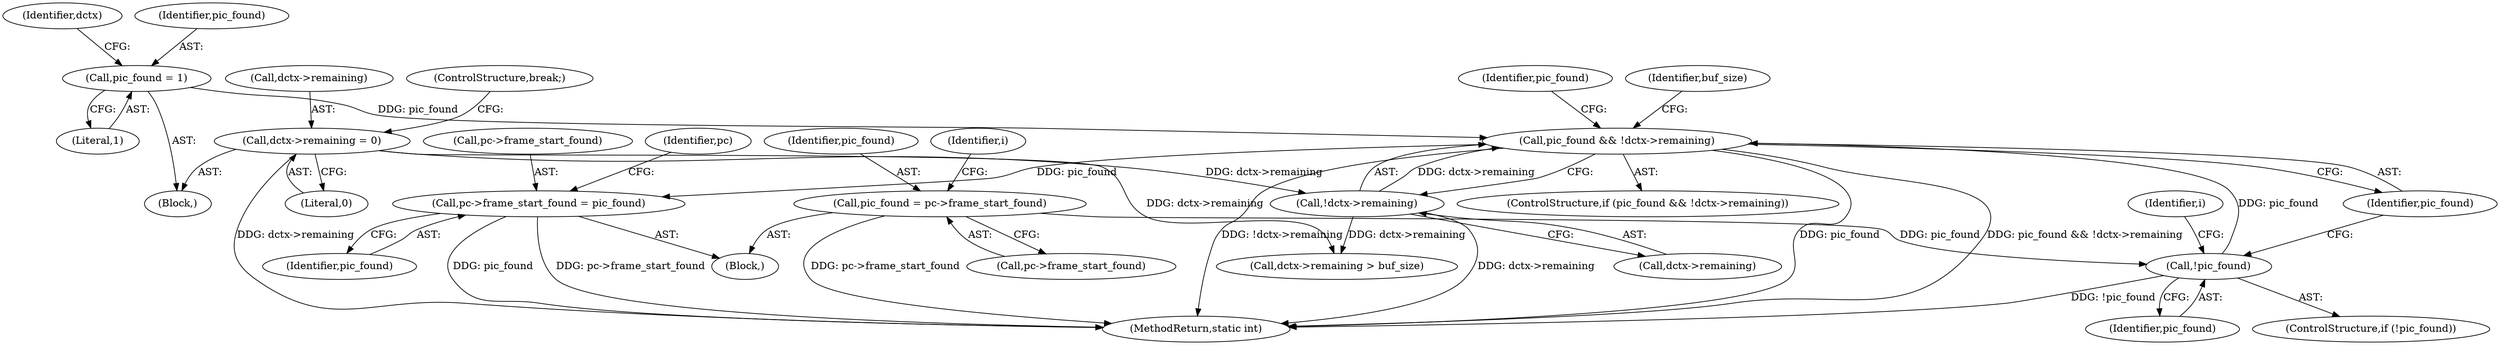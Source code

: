 digraph "0_FFmpeg_0a709e2a10b8288a0cc383547924ecfe285cef89@API" {
"1000170" [label="(Call,pic_found && !dctx->remaining)"];
"1000155" [label="(Call,pic_found = 1)"];
"1000130" [label="(Call,!pic_found)"];
"1000120" [label="(Call,pic_found = pc->frame_start_found)"];
"1000172" [label="(Call,!dctx->remaining)"];
"1000163" [label="(Call,dctx->remaining = 0)"];
"1000380" [label="(Call,pc->frame_start_found = pic_found)"];
"1000127" [label="(Identifier,i)"];
"1000179" [label="(Identifier,buf_size)"];
"1000160" [label="(Identifier,dctx)"];
"1000173" [label="(Call,dctx->remaining)"];
"1000122" [label="(Call,pc->frame_start_found)"];
"1000163" [label="(Call,dctx->remaining = 0)"];
"1000105" [label="(Block,)"];
"1000384" [label="(Identifier,pic_found)"];
"1000170" [label="(Call,pic_found && !dctx->remaining)"];
"1000168" [label="(ControlStructure,break;)"];
"1000335" [label="(Identifier,pic_found)"];
"1000157" [label="(Literal,1)"];
"1000131" [label="(Identifier,pic_found)"];
"1000152" [label="(Block,)"];
"1000380" [label="(Call,pc->frame_start_found = pic_found)"];
"1000130" [label="(Call,!pic_found)"];
"1000338" [label="(Call,dctx->remaining > buf_size)"];
"1000381" [label="(Call,pc->frame_start_found)"];
"1000129" [label="(ControlStructure,if (!pic_found))"];
"1000171" [label="(Identifier,pic_found)"];
"1000387" [label="(Identifier,pc)"];
"1000172" [label="(Call,!dctx->remaining)"];
"1000169" [label="(ControlStructure,if (pic_found && !dctx->remaining))"];
"1000156" [label="(Identifier,pic_found)"];
"1000120" [label="(Call,pic_found = pc->frame_start_found)"];
"1000155" [label="(Call,pic_found = 1)"];
"1000135" [label="(Identifier,i)"];
"1000392" [label="(MethodReturn,static int)"];
"1000121" [label="(Identifier,pic_found)"];
"1000167" [label="(Literal,0)"];
"1000164" [label="(Call,dctx->remaining)"];
"1000170" -> "1000169"  [label="AST: "];
"1000170" -> "1000171"  [label="CFG: "];
"1000170" -> "1000172"  [label="CFG: "];
"1000171" -> "1000170"  [label="AST: "];
"1000172" -> "1000170"  [label="AST: "];
"1000179" -> "1000170"  [label="CFG: "];
"1000335" -> "1000170"  [label="CFG: "];
"1000170" -> "1000392"  [label="DDG: !dctx->remaining"];
"1000170" -> "1000392"  [label="DDG: pic_found"];
"1000170" -> "1000392"  [label="DDG: pic_found && !dctx->remaining"];
"1000155" -> "1000170"  [label="DDG: pic_found"];
"1000130" -> "1000170"  [label="DDG: pic_found"];
"1000172" -> "1000170"  [label="DDG: dctx->remaining"];
"1000170" -> "1000380"  [label="DDG: pic_found"];
"1000155" -> "1000152"  [label="AST: "];
"1000155" -> "1000157"  [label="CFG: "];
"1000156" -> "1000155"  [label="AST: "];
"1000157" -> "1000155"  [label="AST: "];
"1000160" -> "1000155"  [label="CFG: "];
"1000130" -> "1000129"  [label="AST: "];
"1000130" -> "1000131"  [label="CFG: "];
"1000131" -> "1000130"  [label="AST: "];
"1000135" -> "1000130"  [label="CFG: "];
"1000171" -> "1000130"  [label="CFG: "];
"1000130" -> "1000392"  [label="DDG: !pic_found"];
"1000120" -> "1000130"  [label="DDG: pic_found"];
"1000120" -> "1000105"  [label="AST: "];
"1000120" -> "1000122"  [label="CFG: "];
"1000121" -> "1000120"  [label="AST: "];
"1000122" -> "1000120"  [label="AST: "];
"1000127" -> "1000120"  [label="CFG: "];
"1000120" -> "1000392"  [label="DDG: pc->frame_start_found"];
"1000172" -> "1000173"  [label="CFG: "];
"1000173" -> "1000172"  [label="AST: "];
"1000172" -> "1000392"  [label="DDG: dctx->remaining"];
"1000163" -> "1000172"  [label="DDG: dctx->remaining"];
"1000172" -> "1000338"  [label="DDG: dctx->remaining"];
"1000163" -> "1000152"  [label="AST: "];
"1000163" -> "1000167"  [label="CFG: "];
"1000164" -> "1000163"  [label="AST: "];
"1000167" -> "1000163"  [label="AST: "];
"1000168" -> "1000163"  [label="CFG: "];
"1000163" -> "1000392"  [label="DDG: dctx->remaining"];
"1000163" -> "1000338"  [label="DDG: dctx->remaining"];
"1000380" -> "1000105"  [label="AST: "];
"1000380" -> "1000384"  [label="CFG: "];
"1000381" -> "1000380"  [label="AST: "];
"1000384" -> "1000380"  [label="AST: "];
"1000387" -> "1000380"  [label="CFG: "];
"1000380" -> "1000392"  [label="DDG: pic_found"];
"1000380" -> "1000392"  [label="DDG: pc->frame_start_found"];
}
